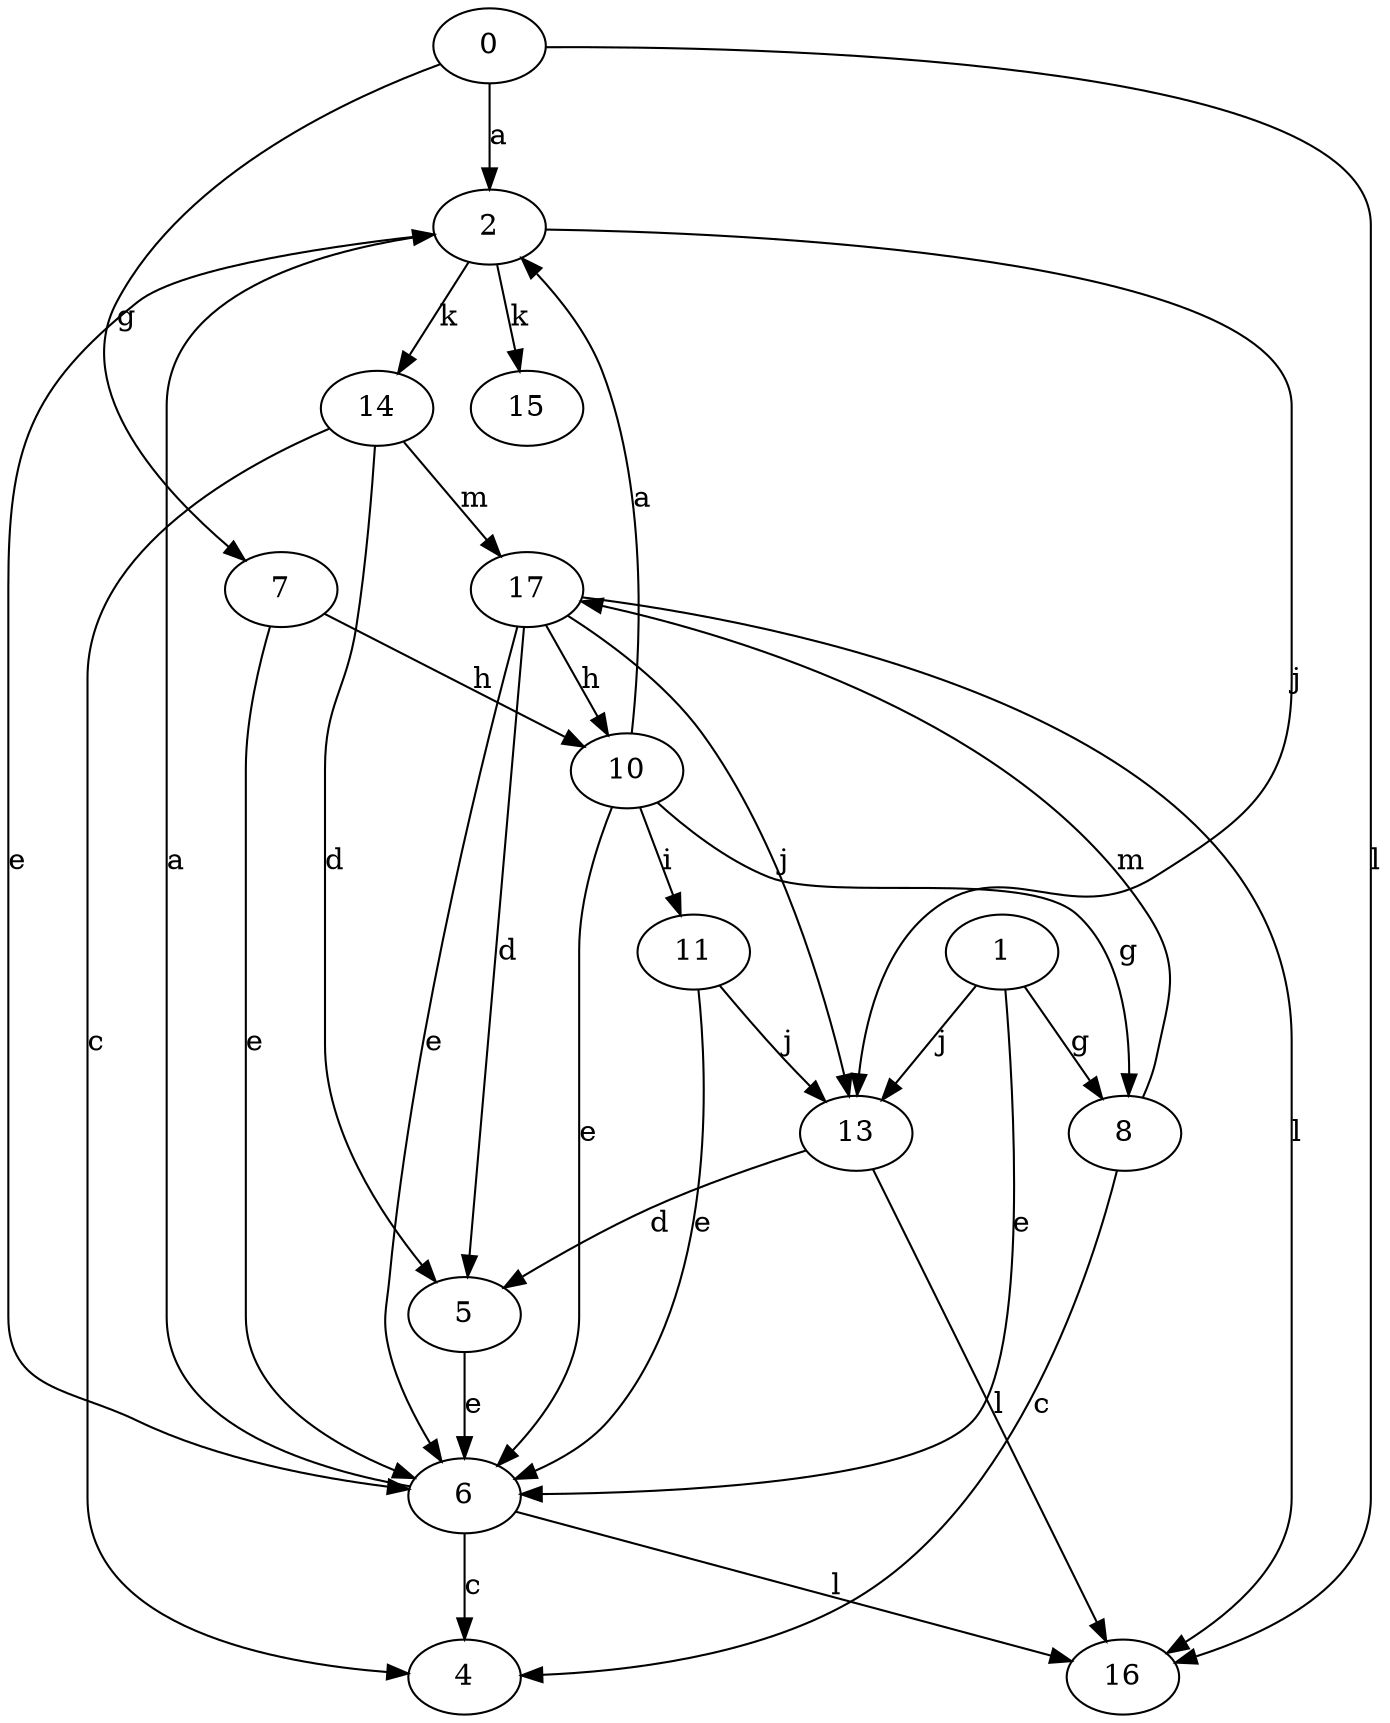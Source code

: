 strict digraph  {
0;
1;
2;
4;
5;
6;
7;
8;
10;
11;
13;
14;
15;
16;
17;
0 -> 2  [label=a];
0 -> 7  [label=g];
0 -> 16  [label=l];
1 -> 6  [label=e];
1 -> 8  [label=g];
1 -> 13  [label=j];
2 -> 6  [label=e];
2 -> 13  [label=j];
2 -> 14  [label=k];
2 -> 15  [label=k];
5 -> 6  [label=e];
6 -> 2  [label=a];
6 -> 4  [label=c];
6 -> 16  [label=l];
7 -> 6  [label=e];
7 -> 10  [label=h];
8 -> 4  [label=c];
8 -> 17  [label=m];
10 -> 2  [label=a];
10 -> 6  [label=e];
10 -> 8  [label=g];
10 -> 11  [label=i];
11 -> 6  [label=e];
11 -> 13  [label=j];
13 -> 5  [label=d];
13 -> 16  [label=l];
14 -> 4  [label=c];
14 -> 5  [label=d];
14 -> 17  [label=m];
17 -> 5  [label=d];
17 -> 6  [label=e];
17 -> 10  [label=h];
17 -> 13  [label=j];
17 -> 16  [label=l];
}
